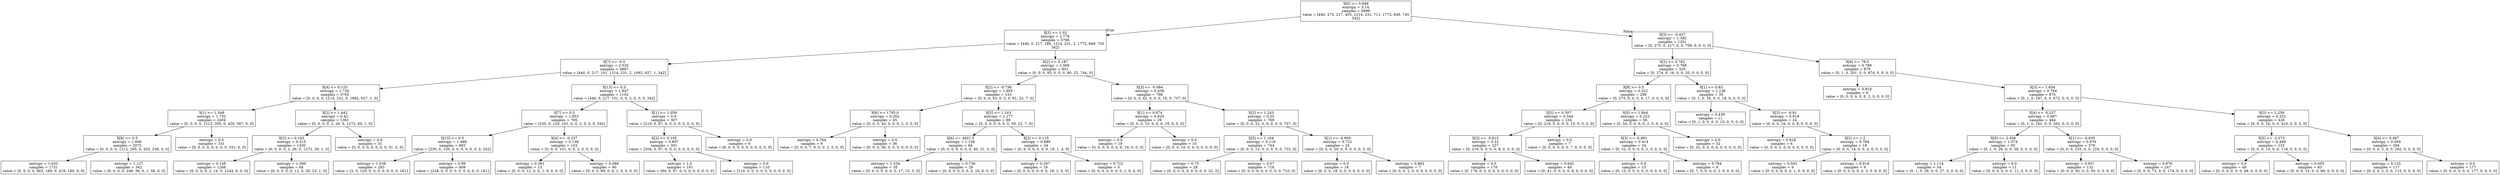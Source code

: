 digraph Tree {
node [shape=box] ;
0 [label="X[0] <= 0.949\nentropy = 3.14\nsamples = 6999\nvalue = [440, 275, 217, 403, 1214, 231, 711, 1772, 649, 745\n342]"] ;
1 [label="X[5] <= 1.02\nentropy = 2.778\nsamples = 5798\nvalue = [440, 0, 217, 186, 1214, 231, 2, 1772, 649, 745\n342]"] ;
0 -> 1 [labeldistance=2.5, labelangle=45, headlabel="True"] ;
2 [label="X[7] <= -0.5\nentropy = 2.525\nsamples = 4867\nvalue = [440, 0, 217, 101, 1214, 231, 2, 1692, 627, 1, 342]"] ;
1 -> 2 ;
3 [label="X[4] <= 0.125\nentropy = 1.726\nsamples = 3765\nvalue = [0, 0, 0, 0, 1214, 231, 0, 1692, 627, 1, 0]"] ;
2 -> 3 ;
4 [label="X[1] <= 1.548\nentropy = 1.732\nsamples = 2404\nvalue = [0, 0, 0, 0, 1212, 205, 0, 420, 567, 0, 0]"] ;
3 -> 4 ;
5 [label="X[8] <= 0.5\nentropy = 1.606\nsamples = 2073\nvalue = [0, 0, 0, 0, 1212, 205, 0, 420, 236, 0, 0]"] ;
4 -> 5 ;
6 [label="entropy = 1.633\nsamples = 1731\nvalue = [0, 0, 0, 0, 963, 169, 0, 419, 180, 0, 0]"] ;
5 -> 6 ;
7 [label="entropy = 1.127\nsamples = 342\nvalue = [0, 0, 0, 0, 249, 36, 0, 1, 56, 0, 0]"] ;
5 -> 7 ;
8 [label="entropy = 0.0\nsamples = 331\nvalue = [0, 0, 0, 0, 0, 0, 0, 0, 331, 0, 0]"] ;
4 -> 8 ;
9 [label="X[2] <= 1.442\nentropy = 0.42\nsamples = 1361\nvalue = [0, 0, 0, 0, 2, 26, 0, 1272, 60, 1, 0]"] ;
3 -> 9 ;
10 [label="X[3] <= 0.163\nentropy = 0.315\nsamples = 1330\nvalue = [0, 0, 0, 0, 2, 26, 0, 1272, 29, 1, 0]"] ;
9 -> 10 ;
11 [label="entropy = 0.148\nsamples = 1266\nvalue = [0, 0, 0, 0, 2, 14, 0, 1244, 6, 0, 0]"] ;
10 -> 11 ;
12 [label="entropy = 1.599\nsamples = 64\nvalue = [0, 0, 0, 0, 0, 12, 0, 28, 23, 1, 0]"] ;
10 -> 12 ;
13 [label="entropy = 0.0\nsamples = 31\nvalue = [0, 0, 0, 0, 0, 0, 0, 0, 31, 0, 0]"] ;
9 -> 13 ;
14 [label="X[13] <= 0.5\nentropy = 1.847\nsamples = 1102\nvalue = [440, 0, 217, 101, 0, 0, 2, 0, 0, 0, 342]"] ;
2 -> 14 ;
15 [label="X[7] <= 0.5\nentropy = 1.853\nsamples = 795\nvalue = [230, 0, 120, 101, 0, 0, 2, 0, 0, 0, 342]"] ;
14 -> 15 ;
16 [label="X[15] <= 0.5\nentropy = 1.469\nsamples = 692\nvalue = [230, 0, 120, 0, 0, 0, 0, 0, 0, 0, 342]"] ;
15 -> 16 ;
17 [label="entropy = 1.038\nsamples = 283\nvalue = [2, 0, 120, 0, 0, 0, 0, 0, 0, 0, 161]"] ;
16 -> 17 ;
18 [label="entropy = 0.99\nsamples = 409\nvalue = [228, 0, 0, 0, 0, 0, 0, 0, 0, 0, 181]"] ;
16 -> 18 ;
19 [label="X[4] <= -0.237\nentropy = 0.138\nsamples = 103\nvalue = [0, 0, 0, 101, 0, 0, 2, 0, 0, 0, 0]"] ;
15 -> 19 ;
20 [label="entropy = 0.391\nsamples = 13\nvalue = [0, 0, 0, 12, 0, 0, 1, 0, 0, 0, 0]"] ;
19 -> 20 ;
21 [label="entropy = 0.088\nsamples = 90\nvalue = [0, 0, 0, 89, 0, 0, 1, 0, 0, 0, 0]"] ;
19 -> 21 ;
22 [label="X[1] <= 1.059\nentropy = 0.9\nsamples = 307\nvalue = [210, 0, 97, 0, 0, 0, 0, 0, 0, 0, 0]"] ;
14 -> 22 ;
23 [label="X[2] <= 0.145\nentropy = 0.907\nsamples = 301\nvalue = [204, 0, 97, 0, 0, 0, 0, 0, 0, 0, 0]"] ;
22 -> 23 ;
24 [label="entropy = 1.0\nsamples = 191\nvalue = [94, 0, 97, 0, 0, 0, 0, 0, 0, 0, 0]"] ;
23 -> 24 ;
25 [label="entropy = 0.0\nsamples = 110\nvalue = [110, 0, 0, 0, 0, 0, 0, 0, 0, 0, 0]"] ;
23 -> 25 ;
26 [label="entropy = 0.0\nsamples = 6\nvalue = [6, 0, 0, 0, 0, 0, 0, 0, 0, 0, 0]"] ;
22 -> 26 ;
27 [label="X[2] <= 0.187\nentropy = 1.006\nsamples = 931\nvalue = [0, 0, 0, 85, 0, 0, 0, 80, 22, 744, 0]"] ;
1 -> 27 ;
28 [label="X[2] <= -0.736\nentropy = 1.695\nsamples = 133\nvalue = [0, 0, 0, 43, 0, 0, 0, 61, 22, 7, 0]"] ;
27 -> 28 ;
29 [label="X[6] <= 1795.0\nentropy = 0.262\nsamples = 45\nvalue = [0, 0, 0, 43, 0, 0, 0, 2, 0, 0, 0]"] ;
28 -> 29 ;
30 [label="entropy = 0.764\nsamples = 9\nvalue = [0, 0, 0, 7, 0, 0, 0, 2, 0, 0, 0]"] ;
29 -> 30 ;
31 [label="entropy = 0.0\nsamples = 36\nvalue = [0, 0, 0, 36, 0, 0, 0, 0, 0, 0, 0]"] ;
29 -> 31 ;
32 [label="X[5] <= 1.243\nentropy = 1.177\nsamples = 88\nvalue = [0, 0, 0, 0, 0, 0, 0, 59, 22, 7, 0]"] ;
28 -> 32 ;
33 [label="X[6] <= 4401.5\nentropy = 1.158\nsamples = 64\nvalue = [0, 0, 0, 0, 0, 0, 0, 40, 21, 3, 0]"] ;
32 -> 33 ;
34 [label="entropy = 1.334\nsamples = 35\nvalue = [0, 0, 0, 0, 0, 0, 0, 17, 15, 3, 0]"] ;
33 -> 34 ;
35 [label="entropy = 0.736\nsamples = 29\nvalue = [0, 0, 0, 0, 0, 0, 0, 23, 6, 0, 0]"] ;
33 -> 35 ;
36 [label="X[2] <= 0.115\nentropy = 0.889\nsamples = 24\nvalue = [0, 0, 0, 0, 0, 0, 0, 19, 1, 4, 0]"] ;
32 -> 36 ;
37 [label="entropy = 0.297\nsamples = 19\nvalue = [0, 0, 0, 0, 0, 0, 0, 18, 1, 0, 0]"] ;
36 -> 37 ;
38 [label="entropy = 0.722\nsamples = 5\nvalue = [0, 0, 0, 0, 0, 0, 0, 1, 0, 4, 0]"] ;
36 -> 38 ;
39 [label="X[3] <= -0.064\nentropy = 0.458\nsamples = 798\nvalue = [0, 0, 0, 42, 0, 0, 0, 19, 0, 737, 0]"] ;
27 -> 39 ;
40 [label="X[1] <= 0.874\nentropy = 0.929\nsamples = 29\nvalue = [0, 0, 0, 10, 0, 0, 0, 19, 0, 0, 0]"] ;
39 -> 40 ;
41 [label="entropy = 0.0\nsamples = 19\nvalue = [0, 0, 0, 0, 0, 0, 0, 19, 0, 0, 0]"] ;
40 -> 41 ;
42 [label="entropy = 0.0\nsamples = 10\nvalue = [0, 0, 0, 10, 0, 0, 0, 0, 0, 0, 0]"] ;
40 -> 42 ;
43 [label="X[2] <= 1.243\nentropy = 0.25\nsamples = 769\nvalue = [0, 0, 0, 32, 0, 0, 0, 0, 0, 737, 0]"] ;
39 -> 43 ;
44 [label="X[5] <= 1.164\nentropy = 0.119\nsamples = 744\nvalue = [0, 0, 0, 12, 0, 0, 0, 0, 0, 732, 0]"] ;
43 -> 44 ;
45 [label="entropy = 0.75\nsamples = 28\nvalue = [0, 0, 0, 6, 0, 0, 0, 0, 0, 22, 0]"] ;
44 -> 45 ;
46 [label="entropy = 0.07\nsamples = 716\nvalue = [0, 0, 0, 6, 0, 0, 0, 0, 0, 710, 0]"] ;
44 -> 46 ;
47 [label="X[1] <= -0.909\nentropy = 0.722\nsamples = 25\nvalue = [0, 0, 0, 20, 0, 0, 0, 0, 0, 5, 0]"] ;
43 -> 47 ;
48 [label="entropy = 0.0\nsamples = 18\nvalue = [0, 0, 0, 18, 0, 0, 0, 0, 0, 0, 0]"] ;
47 -> 48 ;
49 [label="entropy = 0.863\nsamples = 7\nvalue = [0, 0, 0, 2, 0, 0, 0, 0, 0, 5, 0]"] ;
47 -> 49 ;
50 [label="X[3] <= -0.437\nentropy = 1.382\nsamples = 1201\nvalue = [0, 275, 0, 217, 0, 0, 709, 0, 0, 0, 0]"] ;
0 -> 50 [labeldistance=2.5, labelangle=-45, headlabel="False"] ;
51 [label="X[2] <= 0.762\nentropy = 0.768\nsamples = 325\nvalue = [0, 274, 0, 16, 0, 0, 35, 0, 0, 0, 0]"] ;
50 -> 51 ;
52 [label="X[8] <= 0.5\nentropy = 0.322\nsamples = 290\nvalue = [0, 273, 0, 0, 0, 0, 17, 0, 0, 0, 0]"] ;
51 -> 52 ;
53 [label="X[5] <= 0.307\nentropy = 0.344\nsamples = 234\nvalue = [0, 219, 0, 0, 0, 0, 15, 0, 0, 0, 0]"] ;
52 -> 53 ;
54 [label="X[3] <= -0.815\nentropy = 0.22\nsamples = 227\nvalue = [0, 219, 0, 0, 0, 0, 8, 0, 0, 0, 0]"] ;
53 -> 54 ;
55 [label="entropy = 0.0\nsamples = 178\nvalue = [0, 178, 0, 0, 0, 0, 0, 0, 0, 0, 0]"] ;
54 -> 55 ;
56 [label="entropy = 0.642\nsamples = 49\nvalue = [0, 41, 0, 0, 0, 0, 8, 0, 0, 0, 0]"] ;
54 -> 56 ;
57 [label="entropy = 0.0\nsamples = 7\nvalue = [0, 0, 0, 0, 0, 0, 7, 0, 0, 0, 0]"] ;
53 -> 57 ;
58 [label="X[0] <= 1.844\nentropy = 0.222\nsamples = 56\nvalue = [0, 54, 0, 0, 0, 0, 2, 0, 0, 0, 0]"] ;
52 -> 58 ;
59 [label="X[3] <= -0.891\nentropy = 0.414\nsamples = 24\nvalue = [0, 22, 0, 0, 0, 0, 2, 0, 0, 0, 0]"] ;
58 -> 59 ;
60 [label="entropy = 0.0\nsamples = 15\nvalue = [0, 15, 0, 0, 0, 0, 0, 0, 0, 0, 0]"] ;
59 -> 60 ;
61 [label="entropy = 0.764\nsamples = 9\nvalue = [0, 7, 0, 0, 0, 0, 2, 0, 0, 0, 0]"] ;
59 -> 61 ;
62 [label="entropy = 0.0\nsamples = 32\nvalue = [0, 32, 0, 0, 0, 0, 0, 0, 0, 0, 0]"] ;
58 -> 62 ;
63 [label="X[1] <= 0.83\nentropy = 1.156\nsamples = 35\nvalue = [0, 1, 0, 16, 0, 0, 18, 0, 0, 0, 0]"] ;
51 -> 63 ;
64 [label="entropy = 0.439\nsamples = 11\nvalue = [0, 1, 0, 0, 0, 0, 10, 0, 0, 0, 0]"] ;
63 -> 64 ;
65 [label="X[3] <= -0.81\nentropy = 0.918\nsamples = 24\nvalue = [0, 0, 0, 16, 0, 0, 8, 0, 0, 0, 0]"] ;
63 -> 65 ;
66 [label="entropy = 0.918\nsamples = 6\nvalue = [0, 0, 0, 2, 0, 0, 4, 0, 0, 0, 0]"] ;
65 -> 66 ;
67 [label="X[2] <= 1.2\nentropy = 0.764\nsamples = 18\nvalue = [0, 0, 0, 14, 0, 0, 4, 0, 0, 0, 0]"] ;
65 -> 67 ;
68 [label="entropy = 0.503\nsamples = 9\nvalue = [0, 0, 0, 8, 0, 0, 1, 0, 0, 0, 0]"] ;
67 -> 68 ;
69 [label="entropy = 0.918\nsamples = 9\nvalue = [0, 0, 0, 6, 0, 0, 3, 0, 0, 0, 0]"] ;
67 -> 69 ;
70 [label="X[6] <= 78.0\nentropy = 0.789\nsamples = 876\nvalue = [0, 1, 0, 201, 0, 0, 674, 0, 0, 0, 0]"] ;
50 -> 70 ;
71 [label="entropy = 0.918\nsamples = 6\nvalue = [0, 0, 0, 4, 0, 0, 2, 0, 0, 0, 0]"] ;
70 -> 71 ;
72 [label="X[3] <= 1.654\nentropy = 0.784\nsamples = 870\nvalue = [0, 1, 0, 197, 0, 0, 672, 0, 0, 0, 0]"] ;
70 -> 72 ;
73 [label="X[4] <= -0.237\nentropy = 0.997\nsamples = 444\nvalue = [0, 1, 0, 181, 0, 0, 262, 0, 0, 0, 0]"] ;
72 -> 73 ;
74 [label="X[0] <= 2.456\nentropy = 1.074\nsamples = 65\nvalue = [0, 1, 0, 26, 0, 0, 38, 0, 0, 0, 0]"] ;
73 -> 74 ;
75 [label="entropy = 1.114\nsamples = 54\nvalue = [0, 1, 0, 26, 0, 0, 27, 0, 0, 0, 0]"] ;
74 -> 75 ;
76 [label="entropy = 0.0\nsamples = 11\nvalue = [0, 0, 0, 0, 0, 0, 11, 0, 0, 0, 0]"] ;
74 -> 76 ;
77 [label="X[1] <= -0.935\nentropy = 0.976\nsamples = 379\nvalue = [0, 0, 0, 155, 0, 0, 224, 0, 0, 0, 0]"] ;
73 -> 77 ;
78 [label="entropy = 0.957\nsamples = 132\nvalue = [0, 0, 0, 82, 0, 0, 50, 0, 0, 0, 0]"] ;
77 -> 78 ;
79 [label="entropy = 0.876\nsamples = 247\nvalue = [0, 0, 0, 73, 0, 0, 174, 0, 0, 0, 0]"] ;
77 -> 79 ;
80 [label="X[3] <= 2.259\nentropy = 0.231\nsamples = 426\nvalue = [0, 0, 0, 16, 0, 0, 410, 0, 0, 0, 0]"] ;
72 -> 80 ;
81 [label="X[5] <= -2.073\nentropy = 0.488\nsamples = 132\nvalue = [0, 0, 0, 14, 0, 0, 118, 0, 0, 0, 0]"] ;
80 -> 81 ;
82 [label="entropy = 0.0\nsamples = 49\nvalue = [0, 0, 0, 0, 0, 0, 49, 0, 0, 0, 0]"] ;
81 -> 82 ;
83 [label="entropy = 0.655\nsamples = 83\nvalue = [0, 0, 0, 14, 0, 0, 69, 0, 0, 0, 0]"] ;
81 -> 83 ;
84 [label="X[4] <= 0.487\nentropy = 0.059\nsamples = 294\nvalue = [0, 0, 0, 2, 0, 0, 292, 0, 0, 0, 0]"] ;
80 -> 84 ;
85 [label="entropy = 0.125\nsamples = 117\nvalue = [0, 0, 0, 2, 0, 0, 115, 0, 0, 0, 0]"] ;
84 -> 85 ;
86 [label="entropy = 0.0\nsamples = 177\nvalue = [0, 0, 0, 0, 0, 0, 177, 0, 0, 0, 0]"] ;
84 -> 86 ;
}